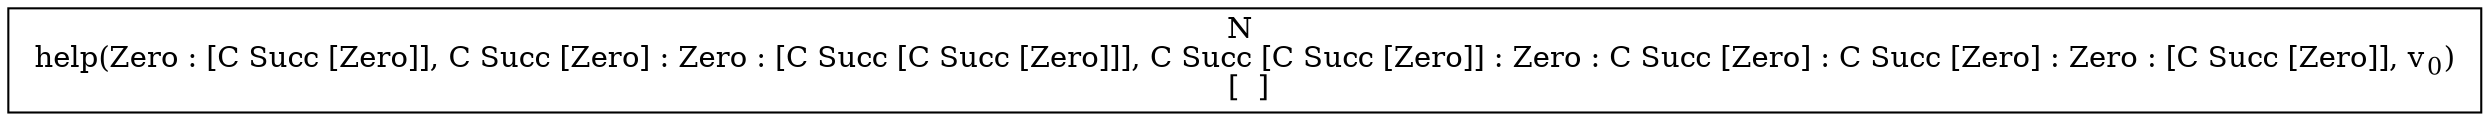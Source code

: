 digraph {
    graph [rankdir=TB
          ,bgcolor=transparent];
    node [shape=box
         ,fillcolor=white
         ,style=filled];
    0 [label=<N <BR/> help(Zero : [C Succ [Zero]], C Succ [Zero] : Zero : [C Succ [C Succ [Zero]]], C Succ [C Succ [Zero]] : Zero : C Succ [Zero] : C Succ [Zero] : Zero : [C Succ [Zero]], v<SUB>0</SUB>) <BR/>  [  ] >];
}